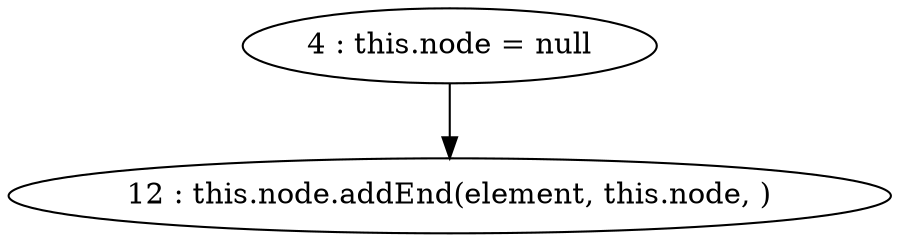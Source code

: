 digraph G {
"4 : this.node = null"
"4 : this.node = null" -> "12 : this.node.addEnd(element, this.node, )"
"12 : this.node.addEnd(element, this.node, )"
}